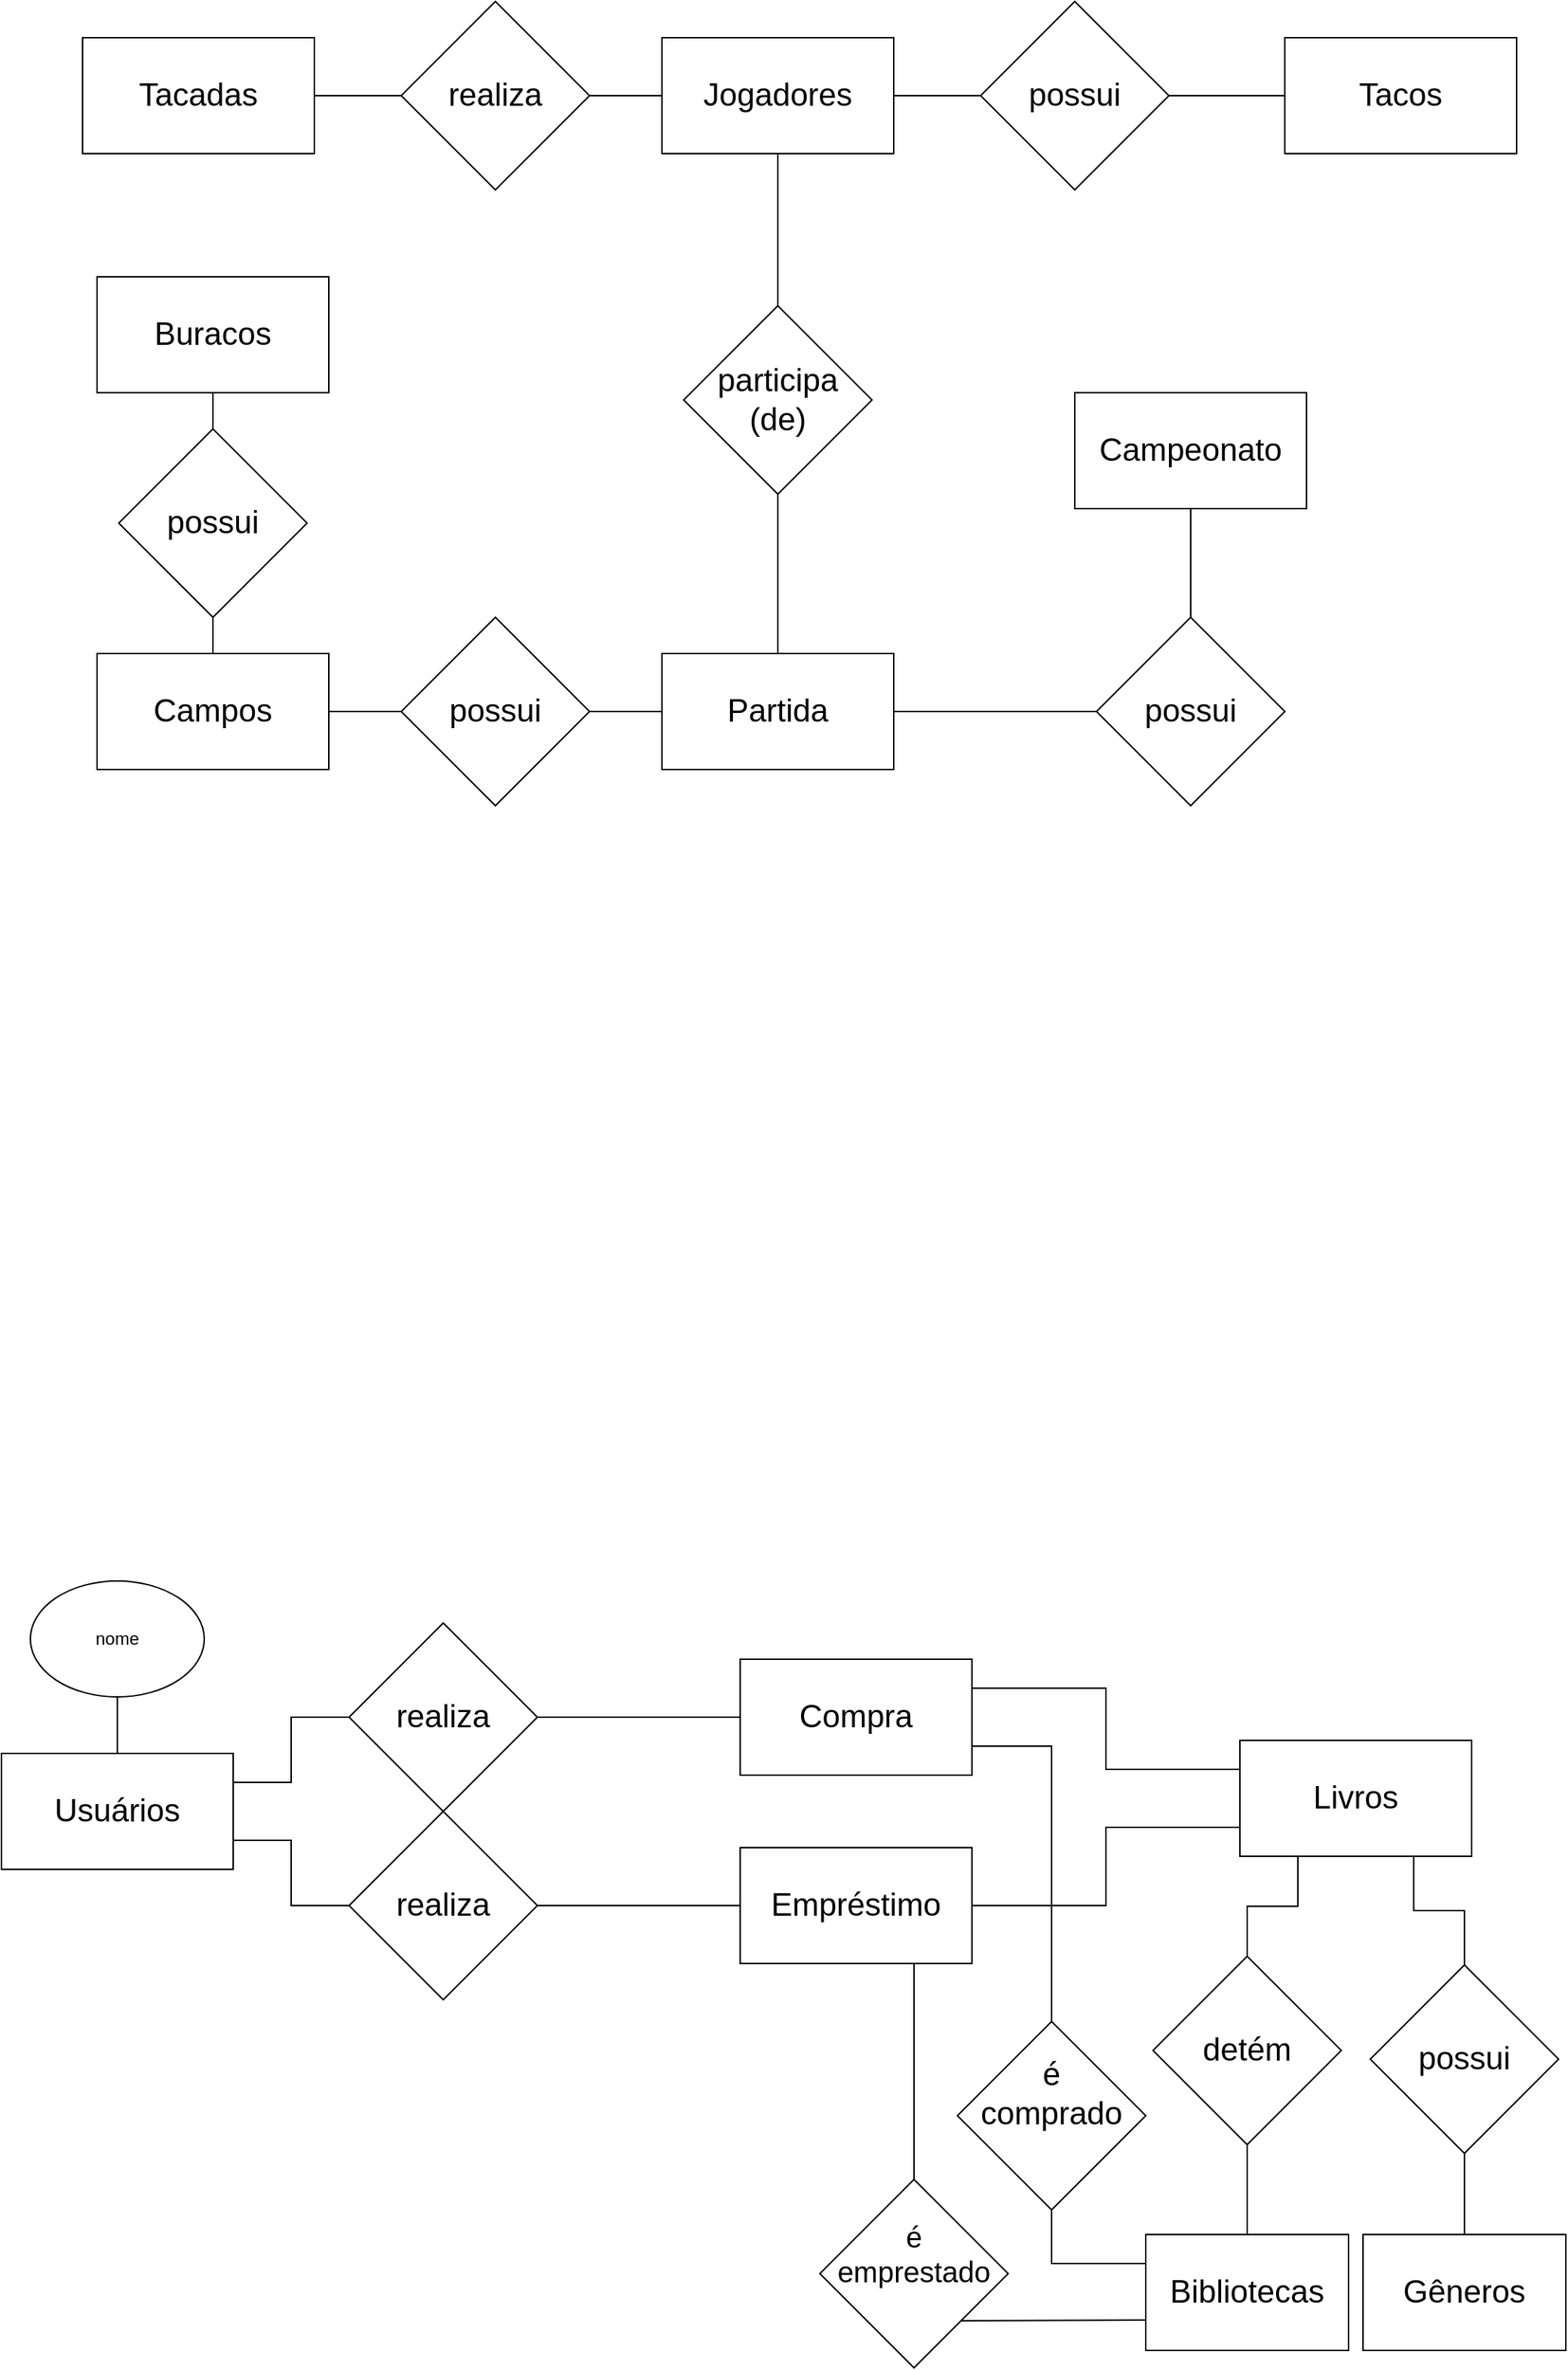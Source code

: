 <mxfile version="24.5.4" type="device">
  <diagram id="C5RBs43oDa-KdzZeNtuy" name="Page-1">
    <mxGraphModel dx="2894" dy="2879" grid="1" gridSize="10" guides="1" tooltips="1" connect="1" arrows="1" fold="1" page="1" pageScale="1" pageWidth="827" pageHeight="1169" math="0" shadow="0">
      <root>
        <mxCell id="WIyWlLk6GJQsqaUBKTNV-0" />
        <mxCell id="WIyWlLk6GJQsqaUBKTNV-1" parent="WIyWlLk6GJQsqaUBKTNV-0" />
        <mxCell id="JpKbExhEeQci_IvhrCCR-0" style="edgeStyle=orthogonalEdgeStyle;rounded=0;orthogonalLoop=1;jettySize=auto;html=1;exitX=1;exitY=0.25;exitDx=0;exitDy=0;entryX=0;entryY=0.5;entryDx=0;entryDy=0;endArrow=none;endFill=0;" edge="1" parent="WIyWlLk6GJQsqaUBKTNV-1" source="JpKbExhEeQci_IvhrCCR-3" target="JpKbExhEeQci_IvhrCCR-8">
          <mxGeometry relative="1" as="geometry" />
        </mxCell>
        <mxCell id="JpKbExhEeQci_IvhrCCR-1" style="edgeStyle=orthogonalEdgeStyle;rounded=0;orthogonalLoop=1;jettySize=auto;html=1;exitX=0.5;exitY=0;exitDx=0;exitDy=0;endArrow=none;endFill=0;entryX=0.5;entryY=1;entryDx=0;entryDy=0;" edge="1" parent="WIyWlLk6GJQsqaUBKTNV-1" source="JpKbExhEeQci_IvhrCCR-3" target="JpKbExhEeQci_IvhrCCR-12">
          <mxGeometry relative="1" as="geometry">
            <mxPoint x="124.286" y="190" as="targetPoint" />
          </mxGeometry>
        </mxCell>
        <mxCell id="JpKbExhEeQci_IvhrCCR-2" style="edgeStyle=orthogonalEdgeStyle;rounded=0;orthogonalLoop=1;jettySize=auto;html=1;exitX=1;exitY=0.75;exitDx=0;exitDy=0;entryX=0;entryY=0.5;entryDx=0;entryDy=0;endArrow=none;endFill=0;" edge="1" parent="WIyWlLk6GJQsqaUBKTNV-1" source="JpKbExhEeQci_IvhrCCR-3" target="JpKbExhEeQci_IvhrCCR-14">
          <mxGeometry relative="1" as="geometry" />
        </mxCell>
        <mxCell id="JpKbExhEeQci_IvhrCCR-3" value="Usuários" style="rounded=0;whiteSpace=wrap;html=1;fontSize=22;" vertex="1" parent="WIyWlLk6GJQsqaUBKTNV-1">
          <mxGeometry x="44" y="229" width="160" height="80" as="geometry" />
        </mxCell>
        <mxCell id="JpKbExhEeQci_IvhrCCR-4" style="edgeStyle=orthogonalEdgeStyle;rounded=0;orthogonalLoop=1;jettySize=auto;html=1;exitX=1;exitY=0.25;exitDx=0;exitDy=0;entryX=0;entryY=0.25;entryDx=0;entryDy=0;endArrow=none;endFill=0;" edge="1" parent="WIyWlLk6GJQsqaUBKTNV-1" source="JpKbExhEeQci_IvhrCCR-6" target="JpKbExhEeQci_IvhrCCR-17">
          <mxGeometry relative="1" as="geometry" />
        </mxCell>
        <mxCell id="JpKbExhEeQci_IvhrCCR-5" style="edgeStyle=orthogonalEdgeStyle;rounded=0;orthogonalLoop=1;jettySize=auto;html=1;exitX=1;exitY=0.75;exitDx=0;exitDy=0;entryX=0.5;entryY=0;entryDx=0;entryDy=0;endArrow=none;endFill=0;" edge="1" parent="WIyWlLk6GJQsqaUBKTNV-1" source="JpKbExhEeQci_IvhrCCR-6" target="JpKbExhEeQci_IvhrCCR-27">
          <mxGeometry relative="1" as="geometry" />
        </mxCell>
        <mxCell id="JpKbExhEeQci_IvhrCCR-6" value="Compra" style="rounded=0;whiteSpace=wrap;html=1;fontSize=22;" vertex="1" parent="WIyWlLk6GJQsqaUBKTNV-1">
          <mxGeometry x="554" y="164" width="160" height="80" as="geometry" />
        </mxCell>
        <mxCell id="JpKbExhEeQci_IvhrCCR-7" style="edgeStyle=orthogonalEdgeStyle;rounded=0;orthogonalLoop=1;jettySize=auto;html=1;exitX=1;exitY=0.5;exitDx=0;exitDy=0;entryX=0;entryY=0.5;entryDx=0;entryDy=0;endArrow=none;endFill=0;" edge="1" parent="WIyWlLk6GJQsqaUBKTNV-1" source="JpKbExhEeQci_IvhrCCR-8" target="JpKbExhEeQci_IvhrCCR-6">
          <mxGeometry relative="1" as="geometry" />
        </mxCell>
        <mxCell id="JpKbExhEeQci_IvhrCCR-8" value="realiza" style="rhombus;whiteSpace=wrap;html=1;fontSize=22;" vertex="1" parent="WIyWlLk6GJQsqaUBKTNV-1">
          <mxGeometry x="284" y="139" width="130" height="130" as="geometry" />
        </mxCell>
        <mxCell id="JpKbExhEeQci_IvhrCCR-9" style="edgeStyle=orthogonalEdgeStyle;rounded=0;orthogonalLoop=1;jettySize=auto;html=1;exitX=1;exitY=0.5;exitDx=0;exitDy=0;entryX=0;entryY=0.75;entryDx=0;entryDy=0;endArrow=none;endFill=0;" edge="1" parent="WIyWlLk6GJQsqaUBKTNV-1" source="JpKbExhEeQci_IvhrCCR-11" target="JpKbExhEeQci_IvhrCCR-17">
          <mxGeometry relative="1" as="geometry" />
        </mxCell>
        <mxCell id="JpKbExhEeQci_IvhrCCR-10" style="edgeStyle=orthogonalEdgeStyle;rounded=0;orthogonalLoop=1;jettySize=auto;html=1;exitX=0.75;exitY=1;exitDx=0;exitDy=0;entryX=0.5;entryY=0;entryDx=0;entryDy=0;endArrow=none;endFill=0;" edge="1" parent="WIyWlLk6GJQsqaUBKTNV-1" source="JpKbExhEeQci_IvhrCCR-11" target="JpKbExhEeQci_IvhrCCR-25">
          <mxGeometry relative="1" as="geometry" />
        </mxCell>
        <mxCell id="JpKbExhEeQci_IvhrCCR-11" value="Empréstimo" style="rounded=0;whiteSpace=wrap;html=1;fontSize=22;" vertex="1" parent="WIyWlLk6GJQsqaUBKTNV-1">
          <mxGeometry x="554" y="294" width="160" height="80" as="geometry" />
        </mxCell>
        <mxCell id="JpKbExhEeQci_IvhrCCR-12" value="nome" style="ellipse;whiteSpace=wrap;html=1;" vertex="1" parent="WIyWlLk6GJQsqaUBKTNV-1">
          <mxGeometry x="64" y="110" width="120" height="80" as="geometry" />
        </mxCell>
        <mxCell id="JpKbExhEeQci_IvhrCCR-13" style="edgeStyle=orthogonalEdgeStyle;rounded=0;orthogonalLoop=1;jettySize=auto;html=1;exitX=1;exitY=0.5;exitDx=0;exitDy=0;entryX=0;entryY=0.5;entryDx=0;entryDy=0;endArrow=none;endFill=0;" edge="1" parent="WIyWlLk6GJQsqaUBKTNV-1" source="JpKbExhEeQci_IvhrCCR-14" target="JpKbExhEeQci_IvhrCCR-11">
          <mxGeometry relative="1" as="geometry">
            <mxPoint x="524" y="333.706" as="targetPoint" />
          </mxGeometry>
        </mxCell>
        <mxCell id="JpKbExhEeQci_IvhrCCR-14" value="realiza" style="rhombus;whiteSpace=wrap;html=1;fontSize=22;" vertex="1" parent="WIyWlLk6GJQsqaUBKTNV-1">
          <mxGeometry x="284" y="269" width="130" height="130" as="geometry" />
        </mxCell>
        <mxCell id="JpKbExhEeQci_IvhrCCR-15" style="edgeStyle=orthogonalEdgeStyle;rounded=0;orthogonalLoop=1;jettySize=auto;html=1;exitX=0.25;exitY=1;exitDx=0;exitDy=0;entryX=0.5;entryY=0;entryDx=0;entryDy=0;endArrow=none;endFill=0;" edge="1" parent="WIyWlLk6GJQsqaUBKTNV-1" source="JpKbExhEeQci_IvhrCCR-17" target="JpKbExhEeQci_IvhrCCR-19">
          <mxGeometry relative="1" as="geometry">
            <mxPoint x="939.385" y="341" as="targetPoint" />
          </mxGeometry>
        </mxCell>
        <mxCell id="JpKbExhEeQci_IvhrCCR-16" style="edgeStyle=orthogonalEdgeStyle;rounded=0;orthogonalLoop=1;jettySize=auto;html=1;exitX=0.75;exitY=1;exitDx=0;exitDy=0;entryX=0.5;entryY=0;entryDx=0;entryDy=0;endArrow=none;endFill=0;" edge="1" parent="WIyWlLk6GJQsqaUBKTNV-1" source="JpKbExhEeQci_IvhrCCR-17" target="JpKbExhEeQci_IvhrCCR-21">
          <mxGeometry relative="1" as="geometry">
            <mxPoint x="1019.385" y="341" as="targetPoint" />
          </mxGeometry>
        </mxCell>
        <mxCell id="JpKbExhEeQci_IvhrCCR-17" value="Livros" style="rounded=0;whiteSpace=wrap;html=1;fontSize=22;" vertex="1" parent="WIyWlLk6GJQsqaUBKTNV-1">
          <mxGeometry x="899" y="220" width="160" height="80" as="geometry" />
        </mxCell>
        <mxCell id="JpKbExhEeQci_IvhrCCR-18" style="edgeStyle=orthogonalEdgeStyle;rounded=0;orthogonalLoop=1;jettySize=auto;html=1;exitX=0.5;exitY=1;exitDx=0;exitDy=0;entryX=0.5;entryY=0;entryDx=0;entryDy=0;endArrow=none;endFill=0;" edge="1" parent="WIyWlLk6GJQsqaUBKTNV-1" source="JpKbExhEeQci_IvhrCCR-19" target="JpKbExhEeQci_IvhrCCR-22">
          <mxGeometry relative="1" as="geometry">
            <mxPoint x="903.273" y="551" as="targetPoint" />
          </mxGeometry>
        </mxCell>
        <mxCell id="JpKbExhEeQci_IvhrCCR-19" value="detém" style="rhombus;whiteSpace=wrap;html=1;fontSize=22;" vertex="1" parent="WIyWlLk6GJQsqaUBKTNV-1">
          <mxGeometry x="839" y="369" width="130" height="130" as="geometry" />
        </mxCell>
        <mxCell id="JpKbExhEeQci_IvhrCCR-20" style="edgeStyle=orthogonalEdgeStyle;rounded=0;orthogonalLoop=1;jettySize=auto;html=1;exitX=0.5;exitY=1;exitDx=0;exitDy=0;entryX=0.5;entryY=0;entryDx=0;entryDy=0;endArrow=none;endFill=0;" edge="1" parent="WIyWlLk6GJQsqaUBKTNV-1" source="JpKbExhEeQci_IvhrCCR-21" target="JpKbExhEeQci_IvhrCCR-23">
          <mxGeometry relative="1" as="geometry">
            <mxPoint x="1069.0" y="561" as="targetPoint" />
          </mxGeometry>
        </mxCell>
        <mxCell id="JpKbExhEeQci_IvhrCCR-21" value="possui" style="rhombus;whiteSpace=wrap;html=1;fontSize=22;" vertex="1" parent="WIyWlLk6GJQsqaUBKTNV-1">
          <mxGeometry x="989" y="375" width="130" height="130" as="geometry" />
        </mxCell>
        <mxCell id="JpKbExhEeQci_IvhrCCR-22" value="Bibliotecas" style="rounded=0;whiteSpace=wrap;html=1;fontSize=22;" vertex="1" parent="WIyWlLk6GJQsqaUBKTNV-1">
          <mxGeometry x="834" y="561" width="140" height="80" as="geometry" />
        </mxCell>
        <mxCell id="JpKbExhEeQci_IvhrCCR-23" value="Gêneros" style="rounded=0;whiteSpace=wrap;html=1;fontSize=22;" vertex="1" parent="WIyWlLk6GJQsqaUBKTNV-1">
          <mxGeometry x="984" y="561" width="140" height="80" as="geometry" />
        </mxCell>
        <mxCell id="JpKbExhEeQci_IvhrCCR-24" style="edgeStyle=orthogonalEdgeStyle;rounded=0;orthogonalLoop=1;jettySize=auto;html=1;exitX=1;exitY=1;exitDx=0;exitDy=0;endArrow=none;endFill=0;" edge="1" parent="WIyWlLk6GJQsqaUBKTNV-1" source="JpKbExhEeQci_IvhrCCR-25">
          <mxGeometry relative="1" as="geometry">
            <mxPoint x="834" y="620" as="targetPoint" />
          </mxGeometry>
        </mxCell>
        <mxCell id="JpKbExhEeQci_IvhrCCR-25" value="&lt;div style=&quot;font-size: 20px;&quot; align=&quot;center&quot;&gt;é&lt;/div&gt;&lt;div style=&quot;font-size: 20px;&quot; align=&quot;center&quot;&gt;emprestado&lt;/div&gt;" style="rhombus;whiteSpace=wrap;html=1;fontSize=20;align=center;fillColor=default;verticalAlign=middle;labelPosition=center;verticalLabelPosition=middle;spacingTop=0;spacingBottom=28;" vertex="1" parent="WIyWlLk6GJQsqaUBKTNV-1">
          <mxGeometry x="609" y="523" width="130" height="130" as="geometry" />
        </mxCell>
        <mxCell id="JpKbExhEeQci_IvhrCCR-26" style="edgeStyle=orthogonalEdgeStyle;rounded=0;orthogonalLoop=1;jettySize=auto;html=1;exitX=0.5;exitY=1;exitDx=0;exitDy=0;entryX=0;entryY=0.25;entryDx=0;entryDy=0;strokeColor=default;align=center;verticalAlign=middle;fontFamily=Helvetica;fontSize=11;fontColor=default;labelBackgroundColor=default;endArrow=none;endFill=0;" edge="1" parent="WIyWlLk6GJQsqaUBKTNV-1" source="JpKbExhEeQci_IvhrCCR-27" target="JpKbExhEeQci_IvhrCCR-22">
          <mxGeometry relative="1" as="geometry" />
        </mxCell>
        <mxCell id="JpKbExhEeQci_IvhrCCR-27" value="&lt;div&gt;é&lt;/div&gt;&lt;div&gt;comprado&lt;/div&gt;" style="rhombus;whiteSpace=wrap;html=1;fontSize=22;align=center;fillColor=default;verticalAlign=middle;labelPosition=center;verticalLabelPosition=middle;spacingTop=0;spacingBottom=30;" vertex="1" parent="WIyWlLk6GJQsqaUBKTNV-1">
          <mxGeometry x="704" y="414" width="130" height="130" as="geometry" />
        </mxCell>
        <mxCell id="JpKbExhEeQci_IvhrCCR-184" style="edgeStyle=orthogonalEdgeStyle;rounded=0;orthogonalLoop=1;jettySize=auto;html=1;exitX=1;exitY=0.5;exitDx=0;exitDy=0;entryX=0;entryY=0.5;entryDx=0;entryDy=0;strokeColor=default;align=center;verticalAlign=middle;fontFamily=Helvetica;fontSize=11;fontColor=default;labelBackgroundColor=default;endArrow=none;endFill=0;" edge="1" parent="WIyWlLk6GJQsqaUBKTNV-1" source="JpKbExhEeQci_IvhrCCR-177" target="JpKbExhEeQci_IvhrCCR-183">
          <mxGeometry relative="1" as="geometry" />
        </mxCell>
        <mxCell id="JpKbExhEeQci_IvhrCCR-198" style="edgeStyle=orthogonalEdgeStyle;rounded=0;orthogonalLoop=1;jettySize=auto;html=1;exitX=0.5;exitY=1;exitDx=0;exitDy=0;entryX=0.5;entryY=0;entryDx=0;entryDy=0;strokeColor=default;align=center;verticalAlign=middle;fontFamily=Helvetica;fontSize=11;fontColor=default;labelBackgroundColor=default;endArrow=none;endFill=0;" edge="1" parent="WIyWlLk6GJQsqaUBKTNV-1" source="JpKbExhEeQci_IvhrCCR-177" target="JpKbExhEeQci_IvhrCCR-197">
          <mxGeometry relative="1" as="geometry" />
        </mxCell>
        <mxCell id="JpKbExhEeQci_IvhrCCR-177" value="Jogadores" style="rounded=0;whiteSpace=wrap;html=1;fontSize=22;" vertex="1" parent="WIyWlLk6GJQsqaUBKTNV-1">
          <mxGeometry x="500" y="-955" width="160" height="80" as="geometry" />
        </mxCell>
        <mxCell id="JpKbExhEeQci_IvhrCCR-190" style="edgeStyle=orthogonalEdgeStyle;rounded=0;orthogonalLoop=1;jettySize=auto;html=1;exitX=1;exitY=0.5;exitDx=0;exitDy=0;entryX=0;entryY=0.5;entryDx=0;entryDy=0;strokeColor=default;align=center;verticalAlign=middle;fontFamily=Helvetica;fontSize=11;fontColor=default;labelBackgroundColor=default;endArrow=none;endFill=0;" edge="1" parent="WIyWlLk6GJQsqaUBKTNV-1" source="JpKbExhEeQci_IvhrCCR-178" target="JpKbExhEeQci_IvhrCCR-189">
          <mxGeometry relative="1" as="geometry" />
        </mxCell>
        <mxCell id="JpKbExhEeQci_IvhrCCR-178" value="Campos" style="rounded=0;whiteSpace=wrap;html=1;fontSize=22;" vertex="1" parent="WIyWlLk6GJQsqaUBKTNV-1">
          <mxGeometry x="110" y="-530" width="160" height="80" as="geometry" />
        </mxCell>
        <mxCell id="JpKbExhEeQci_IvhrCCR-179" value="Tacos" style="rounded=0;whiteSpace=wrap;html=1;fontSize=22;" vertex="1" parent="WIyWlLk6GJQsqaUBKTNV-1">
          <mxGeometry x="930" y="-955" width="160" height="80" as="geometry" />
        </mxCell>
        <mxCell id="JpKbExhEeQci_IvhrCCR-180" value="Buracos" style="rounded=0;whiteSpace=wrap;html=1;fontSize=22;" vertex="1" parent="WIyWlLk6GJQsqaUBKTNV-1">
          <mxGeometry x="110" y="-790" width="160" height="80" as="geometry" />
        </mxCell>
        <mxCell id="JpKbExhEeQci_IvhrCCR-196" style="edgeStyle=orthogonalEdgeStyle;rounded=0;orthogonalLoop=1;jettySize=auto;html=1;exitX=1;exitY=0.5;exitDx=0;exitDy=0;entryX=0;entryY=0.5;entryDx=0;entryDy=0;strokeColor=default;align=center;verticalAlign=middle;fontFamily=Helvetica;fontSize=11;fontColor=default;labelBackgroundColor=default;endArrow=none;endFill=0;" edge="1" parent="WIyWlLk6GJQsqaUBKTNV-1" source="JpKbExhEeQci_IvhrCCR-181" target="JpKbExhEeQci_IvhrCCR-186">
          <mxGeometry relative="1" as="geometry" />
        </mxCell>
        <mxCell id="JpKbExhEeQci_IvhrCCR-181" value="Partida" style="rounded=0;whiteSpace=wrap;html=1;fontSize=22;" vertex="1" parent="WIyWlLk6GJQsqaUBKTNV-1">
          <mxGeometry x="500" y="-530" width="160" height="80" as="geometry" />
        </mxCell>
        <mxCell id="JpKbExhEeQci_IvhrCCR-200" style="edgeStyle=orthogonalEdgeStyle;rounded=0;orthogonalLoop=1;jettySize=auto;html=1;exitX=0.5;exitY=1;exitDx=0;exitDy=0;entryX=0.5;entryY=0;entryDx=0;entryDy=0;strokeColor=default;align=center;verticalAlign=middle;fontFamily=Helvetica;fontSize=11;fontColor=default;labelBackgroundColor=default;endArrow=none;endFill=0;" edge="1" parent="WIyWlLk6GJQsqaUBKTNV-1" source="JpKbExhEeQci_IvhrCCR-182" target="JpKbExhEeQci_IvhrCCR-186">
          <mxGeometry relative="1" as="geometry" />
        </mxCell>
        <mxCell id="JpKbExhEeQci_IvhrCCR-182" value="Campeonato" style="rounded=0;whiteSpace=wrap;html=1;fontSize=22;" vertex="1" parent="WIyWlLk6GJQsqaUBKTNV-1">
          <mxGeometry x="785" y="-710" width="160" height="80" as="geometry" />
        </mxCell>
        <mxCell id="JpKbExhEeQci_IvhrCCR-185" style="edgeStyle=orthogonalEdgeStyle;rounded=0;orthogonalLoop=1;jettySize=auto;html=1;exitX=1;exitY=0.5;exitDx=0;exitDy=0;entryX=0;entryY=0.5;entryDx=0;entryDy=0;strokeColor=default;align=center;verticalAlign=middle;fontFamily=Helvetica;fontSize=11;fontColor=default;labelBackgroundColor=default;endArrow=none;endFill=0;" edge="1" parent="WIyWlLk6GJQsqaUBKTNV-1" source="JpKbExhEeQci_IvhrCCR-183" target="JpKbExhEeQci_IvhrCCR-179">
          <mxGeometry relative="1" as="geometry" />
        </mxCell>
        <mxCell id="JpKbExhEeQci_IvhrCCR-183" value="possui" style="rhombus;whiteSpace=wrap;html=1;fontSize=22;" vertex="1" parent="WIyWlLk6GJQsqaUBKTNV-1">
          <mxGeometry x="720" y="-980" width="130" height="130" as="geometry" />
        </mxCell>
        <mxCell id="JpKbExhEeQci_IvhrCCR-186" value="&lt;div&gt;possui&lt;/div&gt;" style="rhombus;whiteSpace=wrap;html=1;fontSize=22;" vertex="1" parent="WIyWlLk6GJQsqaUBKTNV-1">
          <mxGeometry x="800" y="-555" width="130" height="130" as="geometry" />
        </mxCell>
        <mxCell id="JpKbExhEeQci_IvhrCCR-191" style="edgeStyle=orthogonalEdgeStyle;rounded=0;orthogonalLoop=1;jettySize=auto;html=1;exitX=1;exitY=0.5;exitDx=0;exitDy=0;entryX=0;entryY=0.5;entryDx=0;entryDy=0;strokeColor=default;align=center;verticalAlign=middle;fontFamily=Helvetica;fontSize=11;fontColor=default;labelBackgroundColor=default;endArrow=none;endFill=0;" edge="1" parent="WIyWlLk6GJQsqaUBKTNV-1" source="JpKbExhEeQci_IvhrCCR-189" target="JpKbExhEeQci_IvhrCCR-181">
          <mxGeometry relative="1" as="geometry" />
        </mxCell>
        <mxCell id="JpKbExhEeQci_IvhrCCR-189" value="possui" style="rhombus;whiteSpace=wrap;html=1;fontSize=22;" vertex="1" parent="WIyWlLk6GJQsqaUBKTNV-1">
          <mxGeometry x="320" y="-555" width="130" height="130" as="geometry" />
        </mxCell>
        <mxCell id="JpKbExhEeQci_IvhrCCR-194" style="edgeStyle=orthogonalEdgeStyle;rounded=0;orthogonalLoop=1;jettySize=auto;html=1;exitX=0.5;exitY=0;exitDx=0;exitDy=0;entryX=0.5;entryY=1;entryDx=0;entryDy=0;strokeColor=default;align=center;verticalAlign=middle;fontFamily=Helvetica;fontSize=11;fontColor=default;labelBackgroundColor=default;endArrow=none;endFill=0;" edge="1" parent="WIyWlLk6GJQsqaUBKTNV-1" source="JpKbExhEeQci_IvhrCCR-192" target="JpKbExhEeQci_IvhrCCR-180">
          <mxGeometry relative="1" as="geometry" />
        </mxCell>
        <mxCell id="JpKbExhEeQci_IvhrCCR-195" style="edgeStyle=orthogonalEdgeStyle;rounded=0;orthogonalLoop=1;jettySize=auto;html=1;exitX=0.5;exitY=1;exitDx=0;exitDy=0;entryX=0.5;entryY=0;entryDx=0;entryDy=0;strokeColor=default;align=center;verticalAlign=middle;fontFamily=Helvetica;fontSize=11;fontColor=default;labelBackgroundColor=default;endArrow=none;endFill=0;" edge="1" parent="WIyWlLk6GJQsqaUBKTNV-1" source="JpKbExhEeQci_IvhrCCR-192" target="JpKbExhEeQci_IvhrCCR-178">
          <mxGeometry relative="1" as="geometry" />
        </mxCell>
        <mxCell id="JpKbExhEeQci_IvhrCCR-192" value="possui" style="rhombus;whiteSpace=wrap;html=1;fontSize=22;" vertex="1" parent="WIyWlLk6GJQsqaUBKTNV-1">
          <mxGeometry x="125" y="-685" width="130" height="130" as="geometry" />
        </mxCell>
        <mxCell id="JpKbExhEeQci_IvhrCCR-199" style="edgeStyle=orthogonalEdgeStyle;rounded=0;orthogonalLoop=1;jettySize=auto;html=1;exitX=0.5;exitY=1;exitDx=0;exitDy=0;entryX=0.5;entryY=0;entryDx=0;entryDy=0;strokeColor=default;align=center;verticalAlign=middle;fontFamily=Helvetica;fontSize=11;fontColor=default;labelBackgroundColor=default;endArrow=none;endFill=0;" edge="1" parent="WIyWlLk6GJQsqaUBKTNV-1" source="JpKbExhEeQci_IvhrCCR-197" target="JpKbExhEeQci_IvhrCCR-181">
          <mxGeometry relative="1" as="geometry" />
        </mxCell>
        <mxCell id="JpKbExhEeQci_IvhrCCR-197" value="&lt;div&gt;participa&lt;/div&gt;&lt;div&gt;(de)&lt;br&gt;&lt;/div&gt;" style="rhombus;whiteSpace=wrap;html=1;fontSize=22;" vertex="1" parent="WIyWlLk6GJQsqaUBKTNV-1">
          <mxGeometry x="515" y="-770" width="130" height="130" as="geometry" />
        </mxCell>
        <mxCell id="JpKbExhEeQci_IvhrCCR-208" style="edgeStyle=orthogonalEdgeStyle;rounded=0;orthogonalLoop=1;jettySize=auto;html=1;exitX=1;exitY=0.5;exitDx=0;exitDy=0;entryX=0;entryY=0.5;entryDx=0;entryDy=0;strokeColor=default;align=center;verticalAlign=middle;fontFamily=Helvetica;fontSize=11;fontColor=default;labelBackgroundColor=default;endArrow=none;endFill=0;" edge="1" parent="WIyWlLk6GJQsqaUBKTNV-1" source="JpKbExhEeQci_IvhrCCR-205" target="JpKbExhEeQci_IvhrCCR-177">
          <mxGeometry relative="1" as="geometry" />
        </mxCell>
        <mxCell id="JpKbExhEeQci_IvhrCCR-205" value="realiza" style="rhombus;whiteSpace=wrap;html=1;fontSize=22;" vertex="1" parent="WIyWlLk6GJQsqaUBKTNV-1">
          <mxGeometry x="320" y="-980" width="130" height="130" as="geometry" />
        </mxCell>
        <mxCell id="JpKbExhEeQci_IvhrCCR-207" style="edgeStyle=orthogonalEdgeStyle;rounded=0;orthogonalLoop=1;jettySize=auto;html=1;exitX=1;exitY=0.5;exitDx=0;exitDy=0;entryX=0;entryY=0.5;entryDx=0;entryDy=0;strokeColor=default;align=center;verticalAlign=middle;fontFamily=Helvetica;fontSize=11;fontColor=default;labelBackgroundColor=default;endArrow=none;endFill=0;" edge="1" parent="WIyWlLk6GJQsqaUBKTNV-1" source="JpKbExhEeQci_IvhrCCR-206" target="JpKbExhEeQci_IvhrCCR-205">
          <mxGeometry relative="1" as="geometry" />
        </mxCell>
        <mxCell id="JpKbExhEeQci_IvhrCCR-206" value="Tacadas" style="rounded=0;whiteSpace=wrap;html=1;fontSize=22;" vertex="1" parent="WIyWlLk6GJQsqaUBKTNV-1">
          <mxGeometry x="100" y="-955" width="160" height="80" as="geometry" />
        </mxCell>
      </root>
    </mxGraphModel>
  </diagram>
</mxfile>
